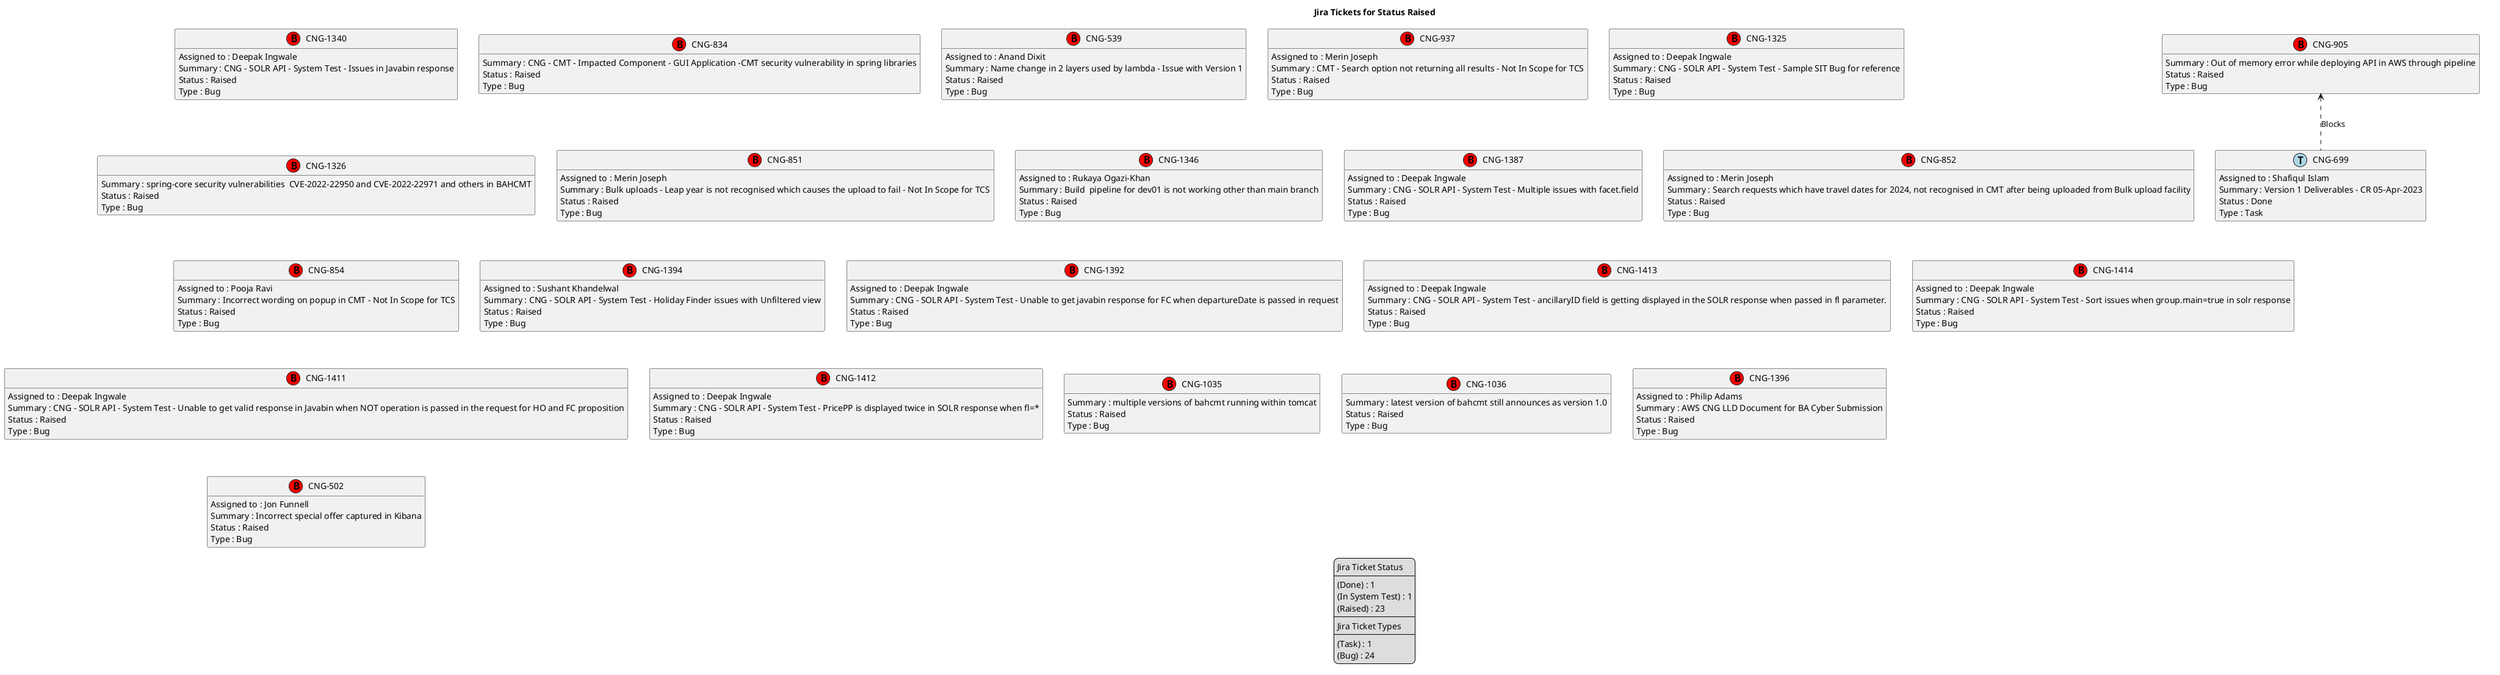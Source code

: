 @startuml
'https://plantuml.com/class-diagram

' GENERATE CLASS DIAGRAM ===========
' Generated at    : Fri May 03 10:09:59 CEST 2024

title Jira Tickets for Status Raised
hide empty members

legend
Jira Ticket Status
----
(Done) : 1
(In System Test) : 1
(Raised) : 23
----
Jira Ticket Types
----
(Task) : 1
(Bug) : 24
end legend


' Tickets =======
class "CNG-1340" << (B,red) >> {
  Assigned to : Deepak Ingwale
  Summary : CNG - SOLR API - System Test - Issues in Javabin response 
  Status : Raised
  Type : Bug
}

class "CNG-834" << (B,red) >> {
  Summary : CNG - CMT - Impacted Component - GUI Application -CMT security vulnerability in spring libraries
  Status : Raised
  Type : Bug
}

class "CNG-539" << (B,red) >> {
  Assigned to : Anand Dixit
  Summary : Name change in 2 layers used by lambda - Issue with Version 1
  Status : Raised
  Type : Bug
}

class "CNG-937" << (B,red) >> {
  Assigned to : Merin Joseph
  Summary : CMT - Search option not returning all results - Not In Scope for TCS
  Status : Raised
  Type : Bug
}

class "CNG-1325" << (B,red) >> {
  Assigned to : Deepak Ingwale
  Summary : CNG - SOLR API - System Test - Sample SIT Bug for reference
  Status : Raised
  Type : Bug
}

class "CNG-1326" << (B,red) >> {
  Summary : spring-core security vulnerabilities  CVE-2022-22950 and CVE-2022-22971 and others in BAHCMT
  Status : Raised
  Type : Bug
}

class "CNG-851" << (B,red) >> {
  Assigned to : Merin Joseph
  Summary : Bulk uploads - Leap year is not recognised which causes the upload to fail - Not In Scope for TCS
  Status : Raised
  Type : Bug
}

class "CNG-1346" << (B,red) >> {
  Assigned to : Rukaya Ogazi-Khan
  Summary : Build  pipeline for dev01 is not working other than main branch
  Status : Raised
  Type : Bug
}

class "CNG-699" << (T,lightblue) >> {
  Assigned to : Shafiqul Islam
  Summary : Version 1 Deliverables - CR 05-Apr-2023
  Status : Done
  Type : Task
}

class "CNG-1387" << (B,red) >> {
  Assigned to : Deepak Ingwale
  Summary : CNG - SOLR API - System Test - Multiple issues with facet.field
  Status : Raised
  Type : Bug
}

class "CNG-852" << (B,red) >> {
  Assigned to : Merin Joseph
  Summary : Search requests which have travel dates for 2024, not recognised in CMT after being uploaded from Bulk upload facility
  Status : Raised
  Type : Bug
}

class "CNG-854" << (B,red) >> {
  Assigned to : Pooja Ravi
  Summary : Incorrect wording on popup in CMT - Not In Scope for TCS
  Status : Raised
  Type : Bug
}

class "CNG-1394" << (B,red) >> {
  Assigned to : Sushant Khandelwal
  Summary : CNG - SOLR API - System Test - Holiday Finder issues with Unfiltered view
  Status : Raised
  Type : Bug
}

class "CNG-1392" << (B,red) >> {
  Assigned to : Deepak Ingwale
  Summary : CNG - SOLR API - System Test - Unable to get javabin response for FC when departureDate is passed in request
  Status : Raised
  Type : Bug
}

class "CNG-905" << (B,red) >> {
  Summary : Out of memory error while deploying API in AWS through pipeline
  Status : Raised
  Type : Bug
}

class "CNG-708" << (B,red) >> {
  Assigned to : Amreen Fathima
  Summary : CNG - SOLR API - NOT(!) Logic
  Status : In System Test
  Type : Bug
}

class "CNG-1413" << (B,red) >> {
  Assigned to : Deepak Ingwale
  Summary : CNG - SOLR API - System Test - ancillaryID field is getting displayed in the SOLR response when passed in fl parameter.
  Status : Raised
  Type : Bug
}

class "CNG-1414" << (B,red) >> {
  Assigned to : Deepak Ingwale
  Summary : CNG - SOLR API - System Test - Sort issues when group.main=true in solr response
  Status : Raised
  Type : Bug
}

class "CNG-881" << (B,red) >> {
  Summary : SOLR B/W Compatible API SIT  for NOT(!) handling 
  Status : Raised
  Type : Bug
}

class "CNG-1411" << (B,red) >> {
  Assigned to : Deepak Ingwale
  Summary : CNG - SOLR API - System Test - Unable to get valid response in Javabin when NOT operation is passed in the request for HO and FC proposition
  Status : Raised
  Type : Bug
}

class "CNG-1412" << (B,red) >> {
  Assigned to : Deepak Ingwale
  Summary : CNG - SOLR API - System Test - PricePP is displayed twice in SOLR response when fl=* 
  Status : Raised
  Type : Bug
}

class "CNG-1035" << (B,red) >> {
  Summary : multiple versions of bahcmt running within tomcat
  Status : Raised
  Type : Bug
}

class "CNG-1036" << (B,red) >> {
  Summary : latest version of bahcmt still announces as version 1.0
  Status : Raised
  Type : Bug
}

class "CNG-1396" << (B,red) >> {
  Assigned to : Philip Adams
  Summary : AWS CNG LLD Document for BA Cyber Submission
  Status : Raised
  Type : Bug
}

class "CNG-502" << (B,red) >> {
  Assigned to : Jon Funnell
  Summary : Incorrect special offer captured in Kibana
  Status : Raised
  Type : Bug
}



' Links =======
"CNG-881" <.. "CNG-708" : Relates
"CNG-905" <.. "CNG-699" : Blocks


@enduml
